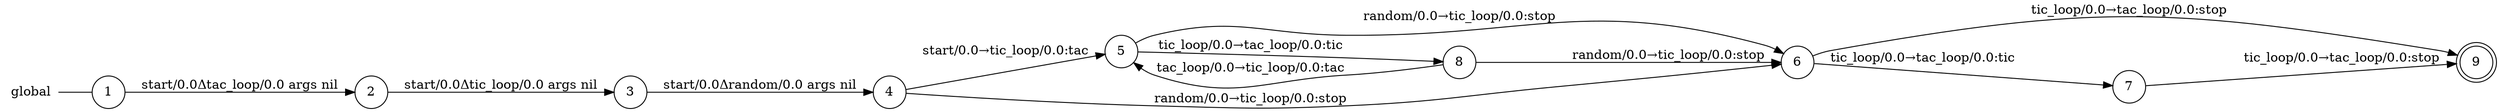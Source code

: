 digraph global {
	rankdir="LR";
	n_0 [label="global", shape="plaintext"];
	n_1 [id="8", shape=doublecircle, label="9"];
	n_2 [id="1", shape=circle, label="1"];
	n_0 -> n_2 [arrowhead=none];
	n_3 [id="4", shape=circle, label="5"];
	n_4 [id="6", shape=circle, label="7"];
	n_5 [id="3", shape=circle, label="3"];
	n_6 [id="2", shape=circle, label="2"];
	n_7 [id="11", shape=circle, label="4"];
	n_8 [id="10", shape=circle, label="6"];
	n_9 [id="5", shape=circle, label="8"];

	n_3 -> n_9 [id="[$e|17]", label="tic_loop/0.0→tac_loop/0.0:tic"];
	n_9 -> n_8 [id="[$e|13]", label="random/0.0→tic_loop/0.0:stop"];
	n_9 -> n_3 [id="[$e|16]", label="tac_loop/0.0→tic_loop/0.0:tac"];
	n_7 -> n_8 [id="[$e|2]", label="random/0.0→tic_loop/0.0:stop"];
	n_8 -> n_4 [id="[$e|7]", label="tic_loop/0.0→tac_loop/0.0:tic"];
	n_6 -> n_5 [id="[$e|14]", label="start/0.0Δtic_loop/0.0 args nil"];
	n_3 -> n_8 [id="[$e|0]", label="random/0.0→tic_loop/0.0:stop"];
	n_8 -> n_1 [id="[$e|6]", label="tic_loop/0.0→tac_loop/0.0:stop"];
	n_5 -> n_7 [id="[$e|12]", label="start/0.0Δrandom/0.0 args nil"];
	n_2 -> n_6 [id="[$e|11]", label="start/0.0Δtac_loop/0.0 args nil"];
	n_4 -> n_1 [id="[$e|15]", label="tic_loop/0.0→tac_loop/0.0:stop"];
	n_7 -> n_3 [id="[$e|4]", label="start/0.0→tic_loop/0.0:tac"];
}

